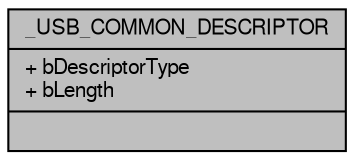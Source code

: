 digraph "_USB_COMMON_DESCRIPTOR"
{
  edge [fontname="FreeSans",fontsize="10",labelfontname="FreeSans",labelfontsize="10"];
  node [fontname="FreeSans",fontsize="10",shape=record];
  Node1 [label="{_USB_COMMON_DESCRIPTOR\n|+ bDescriptorType\l+ bLength\l|}",height=0.2,width=0.4,color="black", fillcolor="grey75", style="filled", fontcolor="black"];
}
